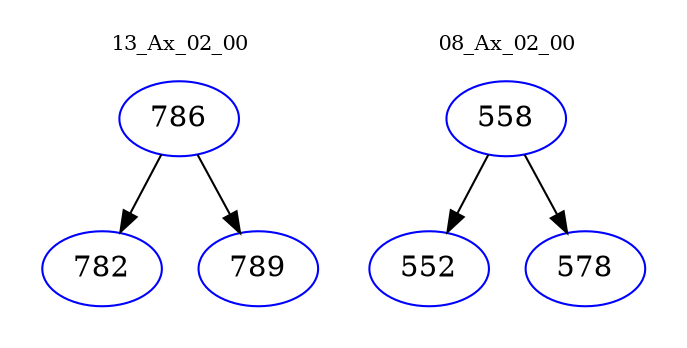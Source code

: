 digraph{
subgraph cluster_0 {
color = white
label = "13_Ax_02_00";
fontsize=10;
T0_786 [label="786", color="blue"]
T0_786 -> T0_782 [color="black"]
T0_782 [label="782", color="blue"]
T0_786 -> T0_789 [color="black"]
T0_789 [label="789", color="blue"]
}
subgraph cluster_1 {
color = white
label = "08_Ax_02_00";
fontsize=10;
T1_558 [label="558", color="blue"]
T1_558 -> T1_552 [color="black"]
T1_552 [label="552", color="blue"]
T1_558 -> T1_578 [color="black"]
T1_578 [label="578", color="blue"]
}
}
